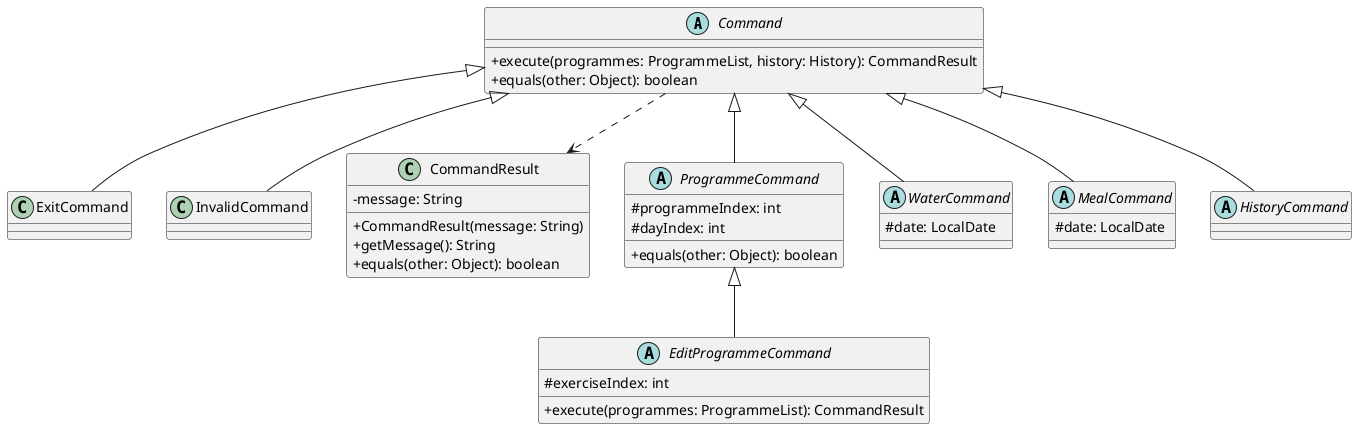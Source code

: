 @startuml
skinparam classAttributeIconSize 0

abstract class Command {
    + execute(programmes: ProgrammeList, history: History): CommandResult
    + equals(other: Object): boolean
}

class ExitCommand {
}

class InvalidCommand {
}

class CommandResult {
    - message: String
    + CommandResult(message: String)
    + getMessage(): String
    + equals(other: Object): boolean
}

abstract class ProgrammeCommand {
    # programmeIndex: int
    # dayIndex: int
    + equals(other: Object): boolean
}

abstract class EditProgrammeCommand {
    # exerciseIndex: int
    + execute(programmes: ProgrammeList): CommandResult
}

abstract class WaterCommand {
    # date: LocalDate
}

abstract class MealCommand {
    # date: LocalDate
}

abstract class HistoryCommand {
}

Command <|-- ProgrammeCommand
Command <|-- ExitCommand
Command <|-- InvalidCommand
Command <|-- WaterCommand
Command <|-- MealCommand
Command <|-- HistoryCommand
ProgrammeCommand <|-- EditProgrammeCommand
Command ..> CommandResult

@enduml